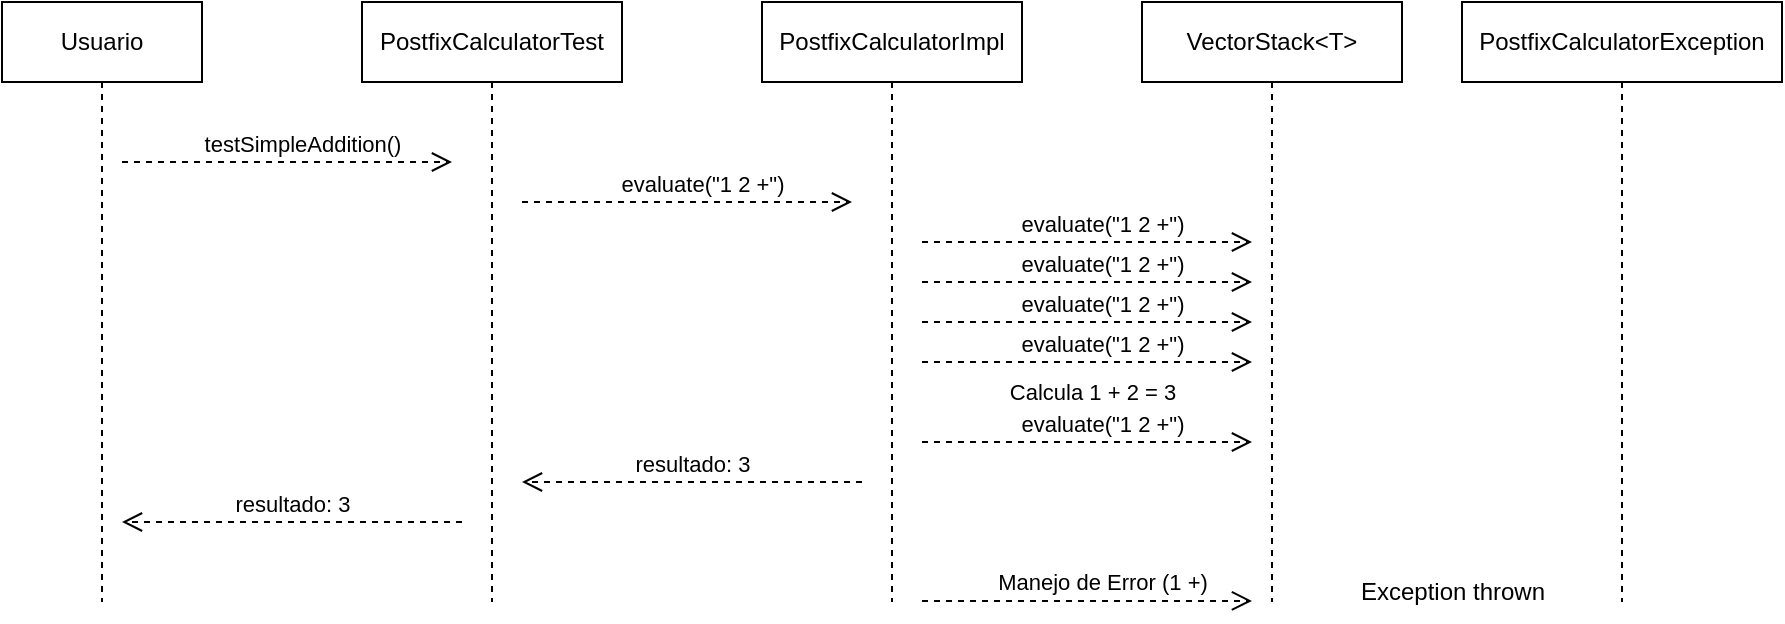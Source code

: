 <mxfile version="26.0.8">
  <diagram name="Page-1" id="2YBvvXClWsGukQMizWep">
    <mxGraphModel dx="1179" dy="448" grid="1" gridSize="10" guides="1" tooltips="1" connect="1" arrows="1" fold="1" page="1" pageScale="1" pageWidth="850" pageHeight="1100" math="0" shadow="0">
      <root>
        <mxCell id="0" />
        <mxCell id="1" parent="0" />
        <mxCell id="aM9ryv3xv72pqoxQDRHE-1" value="Usuario" style="shape=umlLifeline;perimeter=lifelinePerimeter;whiteSpace=wrap;html=1;container=0;dropTarget=0;collapsible=0;recursiveResize=0;outlineConnect=0;portConstraint=eastwest;newEdgeStyle={&quot;edgeStyle&quot;:&quot;elbowEdgeStyle&quot;,&quot;elbow&quot;:&quot;vertical&quot;,&quot;curved&quot;:0,&quot;rounded&quot;:0};" parent="1" vertex="1">
          <mxGeometry x="40" y="40" width="100" height="300" as="geometry" />
        </mxCell>
        <mxCell id="aM9ryv3xv72pqoxQDRHE-5" value="PostfixCalculatorTest" style="shape=umlLifeline;perimeter=lifelinePerimeter;whiteSpace=wrap;html=1;container=0;dropTarget=0;collapsible=0;recursiveResize=0;outlineConnect=0;portConstraint=eastwest;newEdgeStyle={&quot;edgeStyle&quot;:&quot;elbowEdgeStyle&quot;,&quot;elbow&quot;:&quot;vertical&quot;,&quot;curved&quot;:0,&quot;rounded&quot;:0};" parent="1" vertex="1">
          <mxGeometry x="220" y="40" width="130" height="300" as="geometry" />
        </mxCell>
        <mxCell id="aM9ryv3xv72pqoxQDRHE-8" value="resultado: 3" style="html=1;verticalAlign=bottom;endArrow=open;dashed=1;endSize=8;edgeStyle=elbowEdgeStyle;elbow=vertical;curved=0;rounded=0;" parent="1" edge="1">
          <mxGeometry relative="1" as="geometry">
            <mxPoint x="100" y="300" as="targetPoint" />
            <Array as="points">
              <mxPoint x="195" y="300" />
            </Array>
            <mxPoint x="270" y="300" as="sourcePoint" />
          </mxGeometry>
        </mxCell>
        <mxCell id="aM9ryv3xv72pqoxQDRHE-10" value=" testSimpleAddition()" style="html=1;verticalAlign=bottom;endArrow=open;dashed=1;endSize=8;edgeStyle=elbowEdgeStyle;elbow=vertical;curved=0;rounded=0;" parent="1" edge="1">
          <mxGeometry x="0.091" relative="1" as="geometry">
            <mxPoint x="265" y="120" as="targetPoint" />
            <Array as="points">
              <mxPoint x="180" y="120" />
            </Array>
            <mxPoint x="100" y="120" as="sourcePoint" />
            <mxPoint as="offset" />
          </mxGeometry>
        </mxCell>
        <mxCell id="wUzy_0sLD0A2U2E_TpNr-5" value=" evaluate(&quot;1 2 +&quot;)" style="html=1;verticalAlign=bottom;endArrow=open;dashed=1;endSize=8;edgeStyle=elbowEdgeStyle;elbow=vertical;curved=0;rounded=0;" edge="1" parent="1">
          <mxGeometry x="0.091" relative="1" as="geometry">
            <mxPoint x="465" y="140" as="targetPoint" />
            <Array as="points">
              <mxPoint x="380" y="140" />
            </Array>
            <mxPoint x="300" y="140" as="sourcePoint" />
            <mxPoint as="offset" />
          </mxGeometry>
        </mxCell>
        <mxCell id="wUzy_0sLD0A2U2E_TpNr-6" value="resultado: 3" style="html=1;verticalAlign=bottom;endArrow=open;dashed=1;endSize=8;edgeStyle=elbowEdgeStyle;elbow=vertical;curved=0;rounded=0;" edge="1" parent="1">
          <mxGeometry relative="1" as="geometry">
            <mxPoint x="300" y="280" as="targetPoint" />
            <Array as="points">
              <mxPoint x="395" y="280" />
            </Array>
            <mxPoint x="470" y="280" as="sourcePoint" />
          </mxGeometry>
        </mxCell>
        <mxCell id="wUzy_0sLD0A2U2E_TpNr-7" value=" PostfixCalculatorImpl" style="shape=umlLifeline;perimeter=lifelinePerimeter;whiteSpace=wrap;html=1;container=0;dropTarget=0;collapsible=0;recursiveResize=0;outlineConnect=0;portConstraint=eastwest;newEdgeStyle={&quot;edgeStyle&quot;:&quot;elbowEdgeStyle&quot;,&quot;elbow&quot;:&quot;vertical&quot;,&quot;curved&quot;:0,&quot;rounded&quot;:0};" vertex="1" parent="1">
          <mxGeometry x="420" y="40" width="130" height="300" as="geometry" />
        </mxCell>
        <mxCell id="wUzy_0sLD0A2U2E_TpNr-8" value=" evaluate(&quot;1 2 +&quot;)" style="html=1;verticalAlign=bottom;endArrow=open;dashed=1;endSize=8;edgeStyle=elbowEdgeStyle;elbow=vertical;curved=0;rounded=0;" edge="1" parent="1">
          <mxGeometry x="0.091" relative="1" as="geometry">
            <mxPoint x="665" y="160" as="targetPoint" />
            <Array as="points">
              <mxPoint x="580" y="160" />
            </Array>
            <mxPoint x="500" y="160" as="sourcePoint" />
            <mxPoint as="offset" />
          </mxGeometry>
        </mxCell>
        <mxCell id="wUzy_0sLD0A2U2E_TpNr-9" value=" evaluate(&quot;1 2 +&quot;)" style="html=1;verticalAlign=bottom;endArrow=open;dashed=1;endSize=8;edgeStyle=elbowEdgeStyle;elbow=vertical;curved=0;rounded=0;" edge="1" parent="1">
          <mxGeometry x="0.091" relative="1" as="geometry">
            <mxPoint x="665" y="180" as="targetPoint" />
            <Array as="points">
              <mxPoint x="580" y="180" />
            </Array>
            <mxPoint x="500" y="180" as="sourcePoint" />
            <mxPoint as="offset" />
          </mxGeometry>
        </mxCell>
        <mxCell id="wUzy_0sLD0A2U2E_TpNr-10" value=" evaluate(&quot;1 2 +&quot;)" style="html=1;verticalAlign=bottom;endArrow=open;dashed=1;endSize=8;edgeStyle=elbowEdgeStyle;elbow=vertical;curved=0;rounded=0;" edge="1" parent="1">
          <mxGeometry x="0.091" relative="1" as="geometry">
            <mxPoint x="665" y="200" as="targetPoint" />
            <Array as="points">
              <mxPoint x="580" y="200" />
            </Array>
            <mxPoint x="500" y="200" as="sourcePoint" />
            <mxPoint as="offset" />
          </mxGeometry>
        </mxCell>
        <mxCell id="wUzy_0sLD0A2U2E_TpNr-11" value=" evaluate(&quot;1 2 +&quot;)" style="html=1;verticalAlign=bottom;endArrow=open;dashed=1;endSize=8;edgeStyle=elbowEdgeStyle;elbow=vertical;curved=0;rounded=0;" edge="1" parent="1">
          <mxGeometry x="0.091" relative="1" as="geometry">
            <mxPoint x="665" y="220" as="targetPoint" />
            <Array as="points">
              <mxPoint x="580" y="220" />
            </Array>
            <mxPoint x="500" y="220" as="sourcePoint" />
            <mxPoint as="offset" />
          </mxGeometry>
        </mxCell>
        <mxCell id="wUzy_0sLD0A2U2E_TpNr-14" value=" evaluate(&quot;1 2 +&quot;)" style="html=1;verticalAlign=bottom;endArrow=open;dashed=1;endSize=8;edgeStyle=elbowEdgeStyle;elbow=vertical;curved=0;rounded=0;" edge="1" parent="1">
          <mxGeometry x="0.091" relative="1" as="geometry">
            <mxPoint x="665" y="260" as="targetPoint" />
            <Array as="points">
              <mxPoint x="580" y="260" />
            </Array>
            <mxPoint x="500" y="260" as="sourcePoint" />
            <mxPoint as="offset" />
          </mxGeometry>
        </mxCell>
        <mxCell id="wUzy_0sLD0A2U2E_TpNr-15" value="&lt;font style=&quot;font-size: 11px;&quot;&gt;Calcula &lt;span class=&quot;hljs-number&quot;&gt;1&lt;/span&gt; + &lt;span class=&quot;hljs-number&quot;&gt;2&lt;/span&gt; = &lt;span class=&quot;hljs-number&quot;&gt;3&lt;/span&gt;&lt;/font&gt;" style="text;html=1;align=center;verticalAlign=middle;resizable=0;points=[];autosize=1;strokeColor=none;fillColor=none;" vertex="1" parent="1">
          <mxGeometry x="530" y="220" width="110" height="30" as="geometry" />
        </mxCell>
        <mxCell id="wUzy_0sLD0A2U2E_TpNr-16" value=" VectorStack&amp;lt;T&amp;gt;" style="shape=umlLifeline;perimeter=lifelinePerimeter;whiteSpace=wrap;html=1;container=0;dropTarget=0;collapsible=0;recursiveResize=0;outlineConnect=0;portConstraint=eastwest;newEdgeStyle={&quot;edgeStyle&quot;:&quot;elbowEdgeStyle&quot;,&quot;elbow&quot;:&quot;vertical&quot;,&quot;curved&quot;:0,&quot;rounded&quot;:0};" vertex="1" parent="1">
          <mxGeometry x="610" y="40" width="130" height="300" as="geometry" />
        </mxCell>
        <mxCell id="wUzy_0sLD0A2U2E_TpNr-17" value=" PostfixCalculatorException" style="shape=umlLifeline;perimeter=lifelinePerimeter;whiteSpace=wrap;html=1;container=0;dropTarget=0;collapsible=0;recursiveResize=0;outlineConnect=0;portConstraint=eastwest;newEdgeStyle={&quot;edgeStyle&quot;:&quot;elbowEdgeStyle&quot;,&quot;elbow&quot;:&quot;vertical&quot;,&quot;curved&quot;:0,&quot;rounded&quot;:0};" vertex="1" parent="1">
          <mxGeometry x="770" y="40" width="160" height="300" as="geometry" />
        </mxCell>
        <mxCell id="wUzy_0sLD0A2U2E_TpNr-18" value=" Manejo de Error (1 +)" style="html=1;verticalAlign=bottom;endArrow=open;dashed=1;endSize=8;edgeStyle=elbowEdgeStyle;elbow=vertical;curved=0;rounded=0;" edge="1" parent="1">
          <mxGeometry x="0.091" relative="1" as="geometry">
            <mxPoint x="665" y="339.47" as="targetPoint" />
            <Array as="points">
              <mxPoint x="580" y="339.47" />
            </Array>
            <mxPoint x="500" y="339.47" as="sourcePoint" />
            <mxPoint as="offset" />
          </mxGeometry>
        </mxCell>
        <mxCell id="wUzy_0sLD0A2U2E_TpNr-19" value="Exception thrown" style="text;html=1;align=center;verticalAlign=middle;resizable=0;points=[];autosize=1;strokeColor=none;fillColor=none;" vertex="1" parent="1">
          <mxGeometry x="705" y="320" width="120" height="30" as="geometry" />
        </mxCell>
      </root>
    </mxGraphModel>
  </diagram>
</mxfile>

